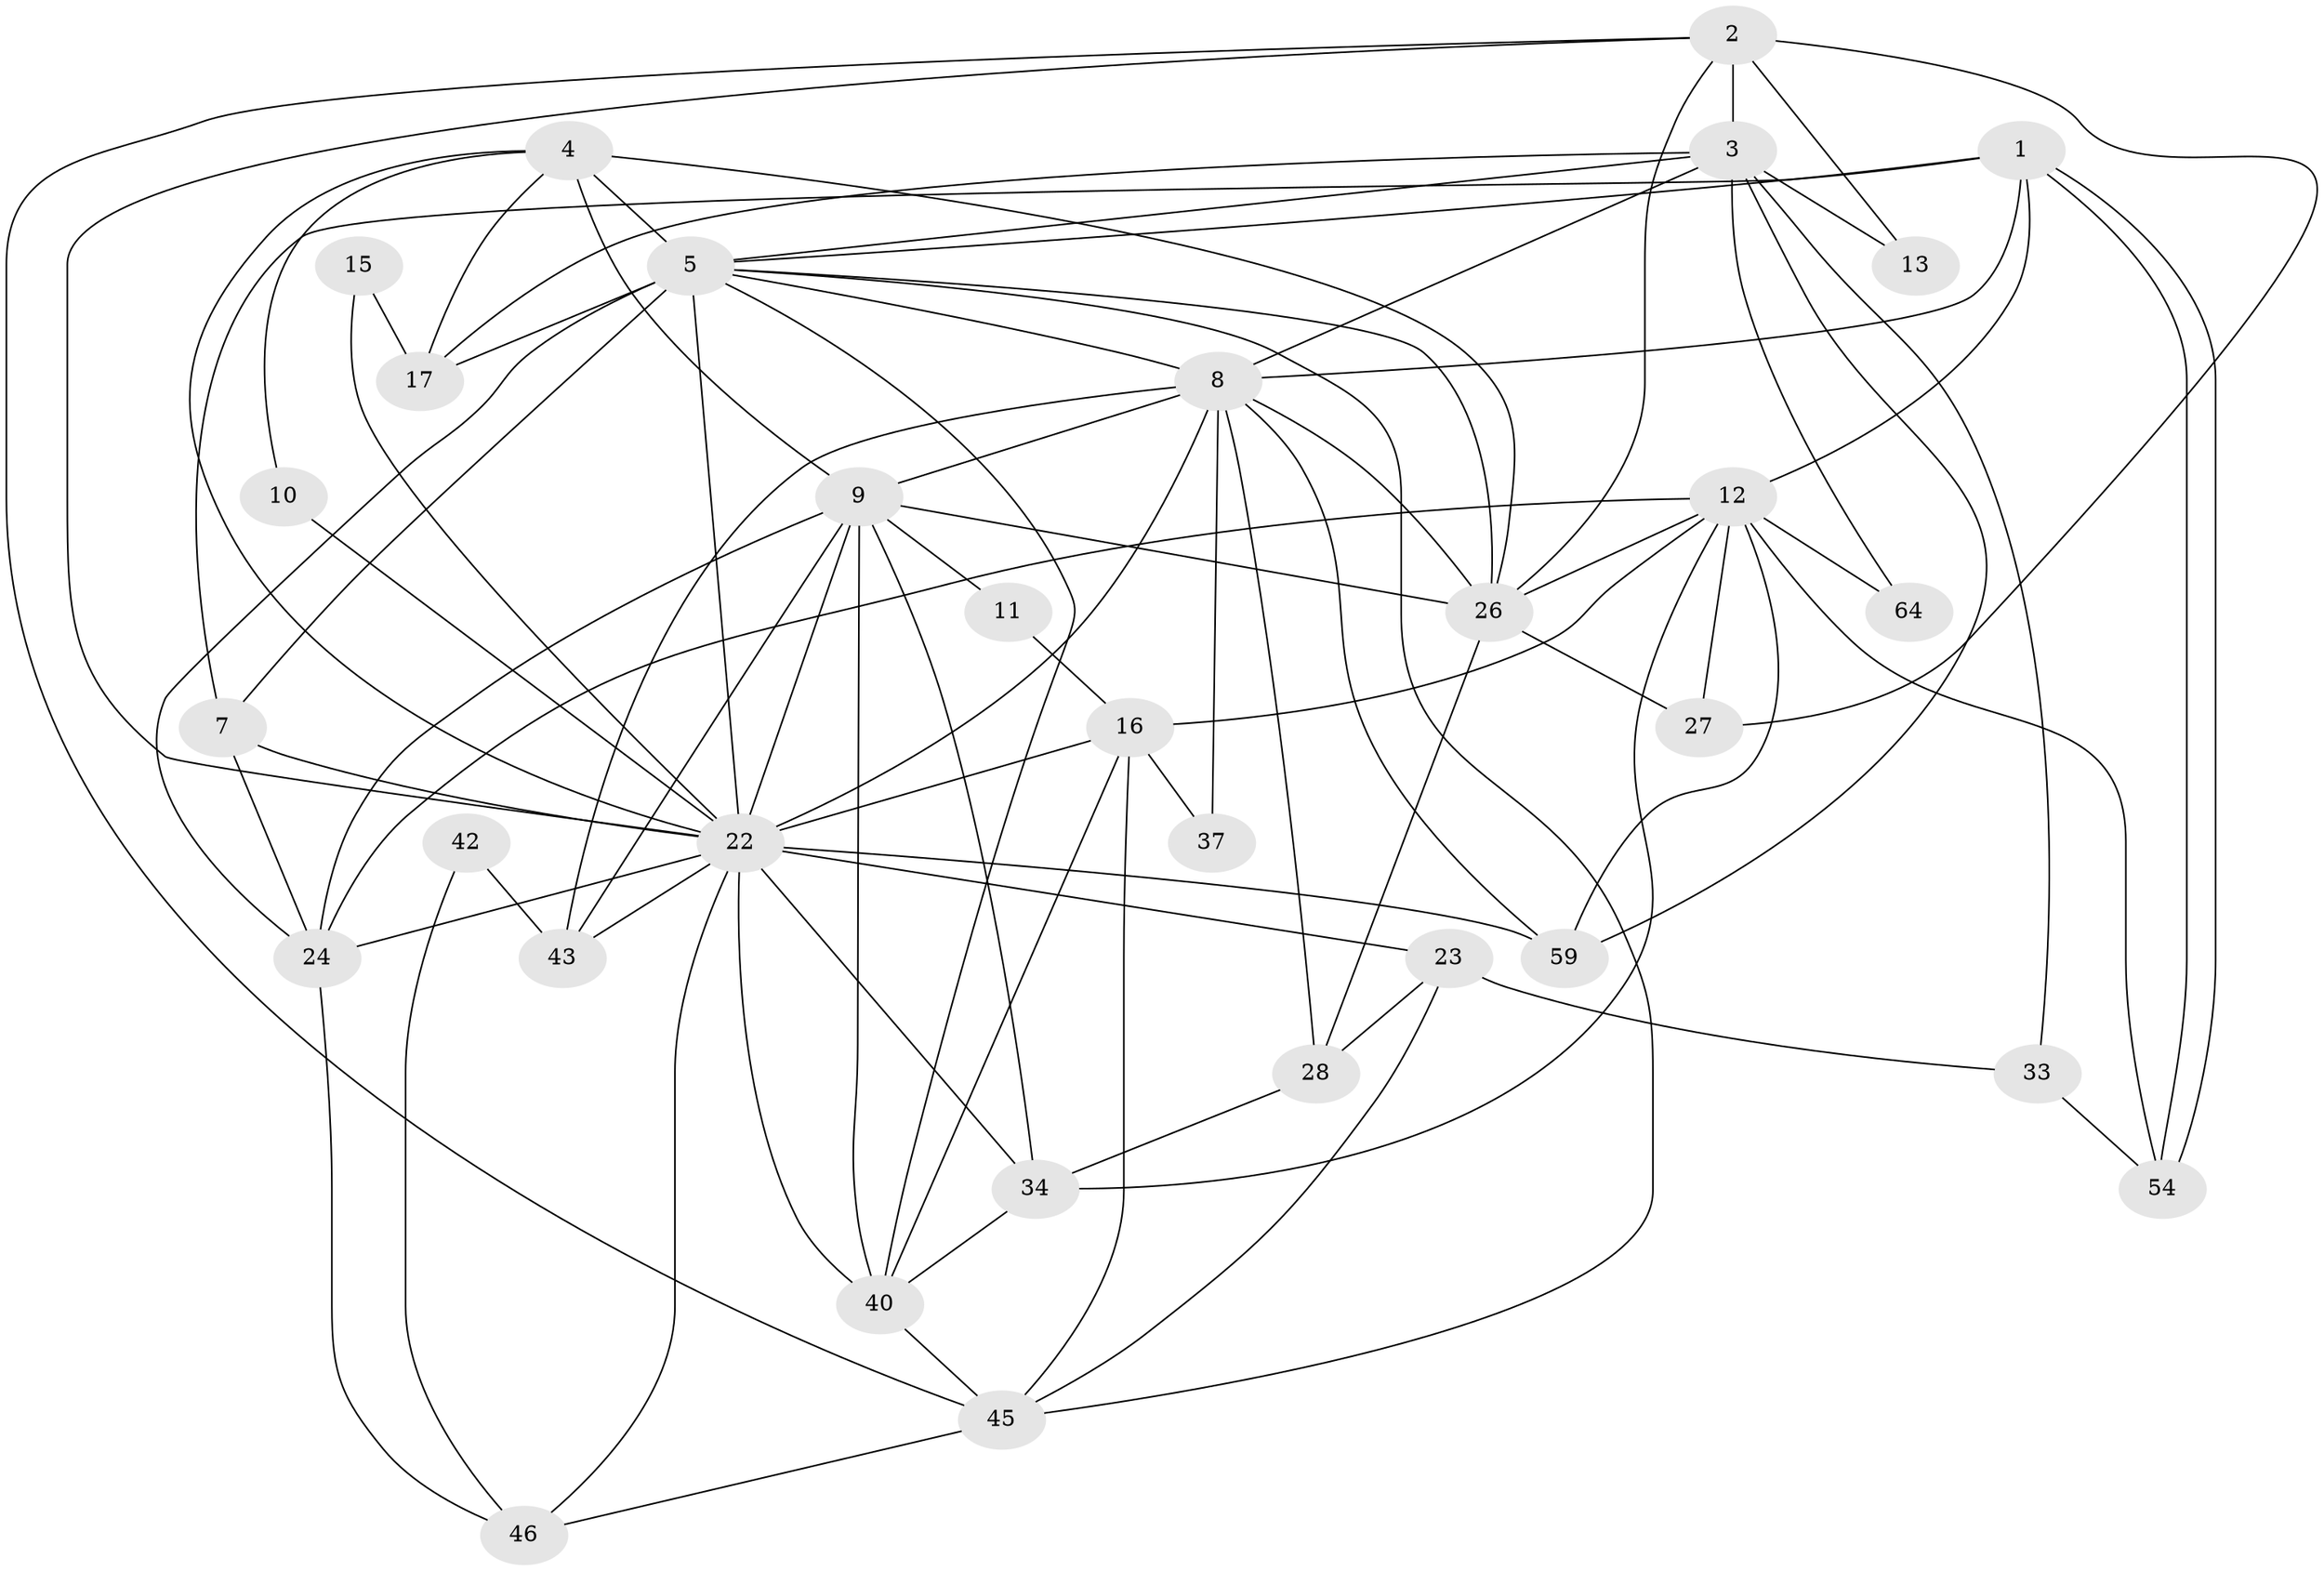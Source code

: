 // original degree distribution, {5: 0.25, 4: 0.25, 3: 0.1875, 6: 0.078125, 2: 0.1875, 7: 0.03125, 8: 0.015625}
// Generated by graph-tools (version 1.1) at 2025/15/03/09/25 04:15:15]
// undirected, 32 vertices, 85 edges
graph export_dot {
graph [start="1"]
  node [color=gray90,style=filled];
  1 [super="+29"];
  2 [super="+14"];
  3 [super="+32"];
  4 [super="+47"];
  5 [super="+36+6"];
  7 [super="+55+51"];
  8 [super="+21"];
  9 [super="+41+19"];
  10;
  11;
  12 [super="+18"];
  13;
  15;
  16 [super="+20"];
  17;
  22 [super="+30+35"];
  23;
  24 [super="+39"];
  26 [super="+38"];
  27 [super="+31"];
  28;
  33;
  34 [super="+61"];
  37;
  40 [super="+57"];
  42;
  43 [super="+60"];
  45 [super="+56"];
  46 [super="+52"];
  54;
  59;
  64;
  1 -- 54;
  1 -- 54;
  1 -- 8;
  1 -- 12;
  1 -- 5;
  1 -- 7;
  2 -- 13;
  2 -- 26;
  2 -- 3 [weight=2];
  2 -- 22;
  2 -- 45;
  2 -- 27;
  3 -- 8;
  3 -- 17;
  3 -- 64;
  3 -- 33;
  3 -- 13;
  3 -- 59;
  3 -- 5;
  4 -- 17;
  4 -- 26;
  4 -- 10;
  4 -- 22;
  4 -- 9 [weight=2];
  4 -- 5;
  5 -- 17 [weight=2];
  5 -- 26;
  5 -- 45;
  5 -- 8;
  5 -- 22 [weight=2];
  5 -- 24;
  5 -- 40;
  5 -- 7;
  7 -- 22;
  7 -- 24;
  8 -- 43;
  8 -- 22 [weight=2];
  8 -- 37;
  8 -- 9;
  8 -- 26;
  8 -- 59;
  8 -- 28;
  9 -- 40 [weight=2];
  9 -- 22 [weight=2];
  9 -- 26 [weight=2];
  9 -- 43;
  9 -- 24;
  9 -- 11;
  9 -- 34;
  10 -- 22;
  11 -- 16;
  12 -- 24;
  12 -- 59;
  12 -- 64;
  12 -- 54;
  12 -- 26;
  12 -- 27;
  12 -- 16;
  12 -- 34;
  15 -- 17;
  15 -- 22;
  16 -- 40;
  16 -- 37;
  16 -- 22;
  16 -- 45;
  22 -- 59;
  22 -- 23;
  22 -- 34 [weight=2];
  22 -- 40;
  22 -- 46;
  22 -- 43;
  22 -- 24;
  23 -- 45;
  23 -- 28;
  23 -- 33;
  24 -- 46;
  26 -- 27;
  26 -- 28;
  28 -- 34;
  33 -- 54;
  34 -- 40;
  40 -- 45;
  42 -- 46;
  42 -- 43;
  45 -- 46;
}
